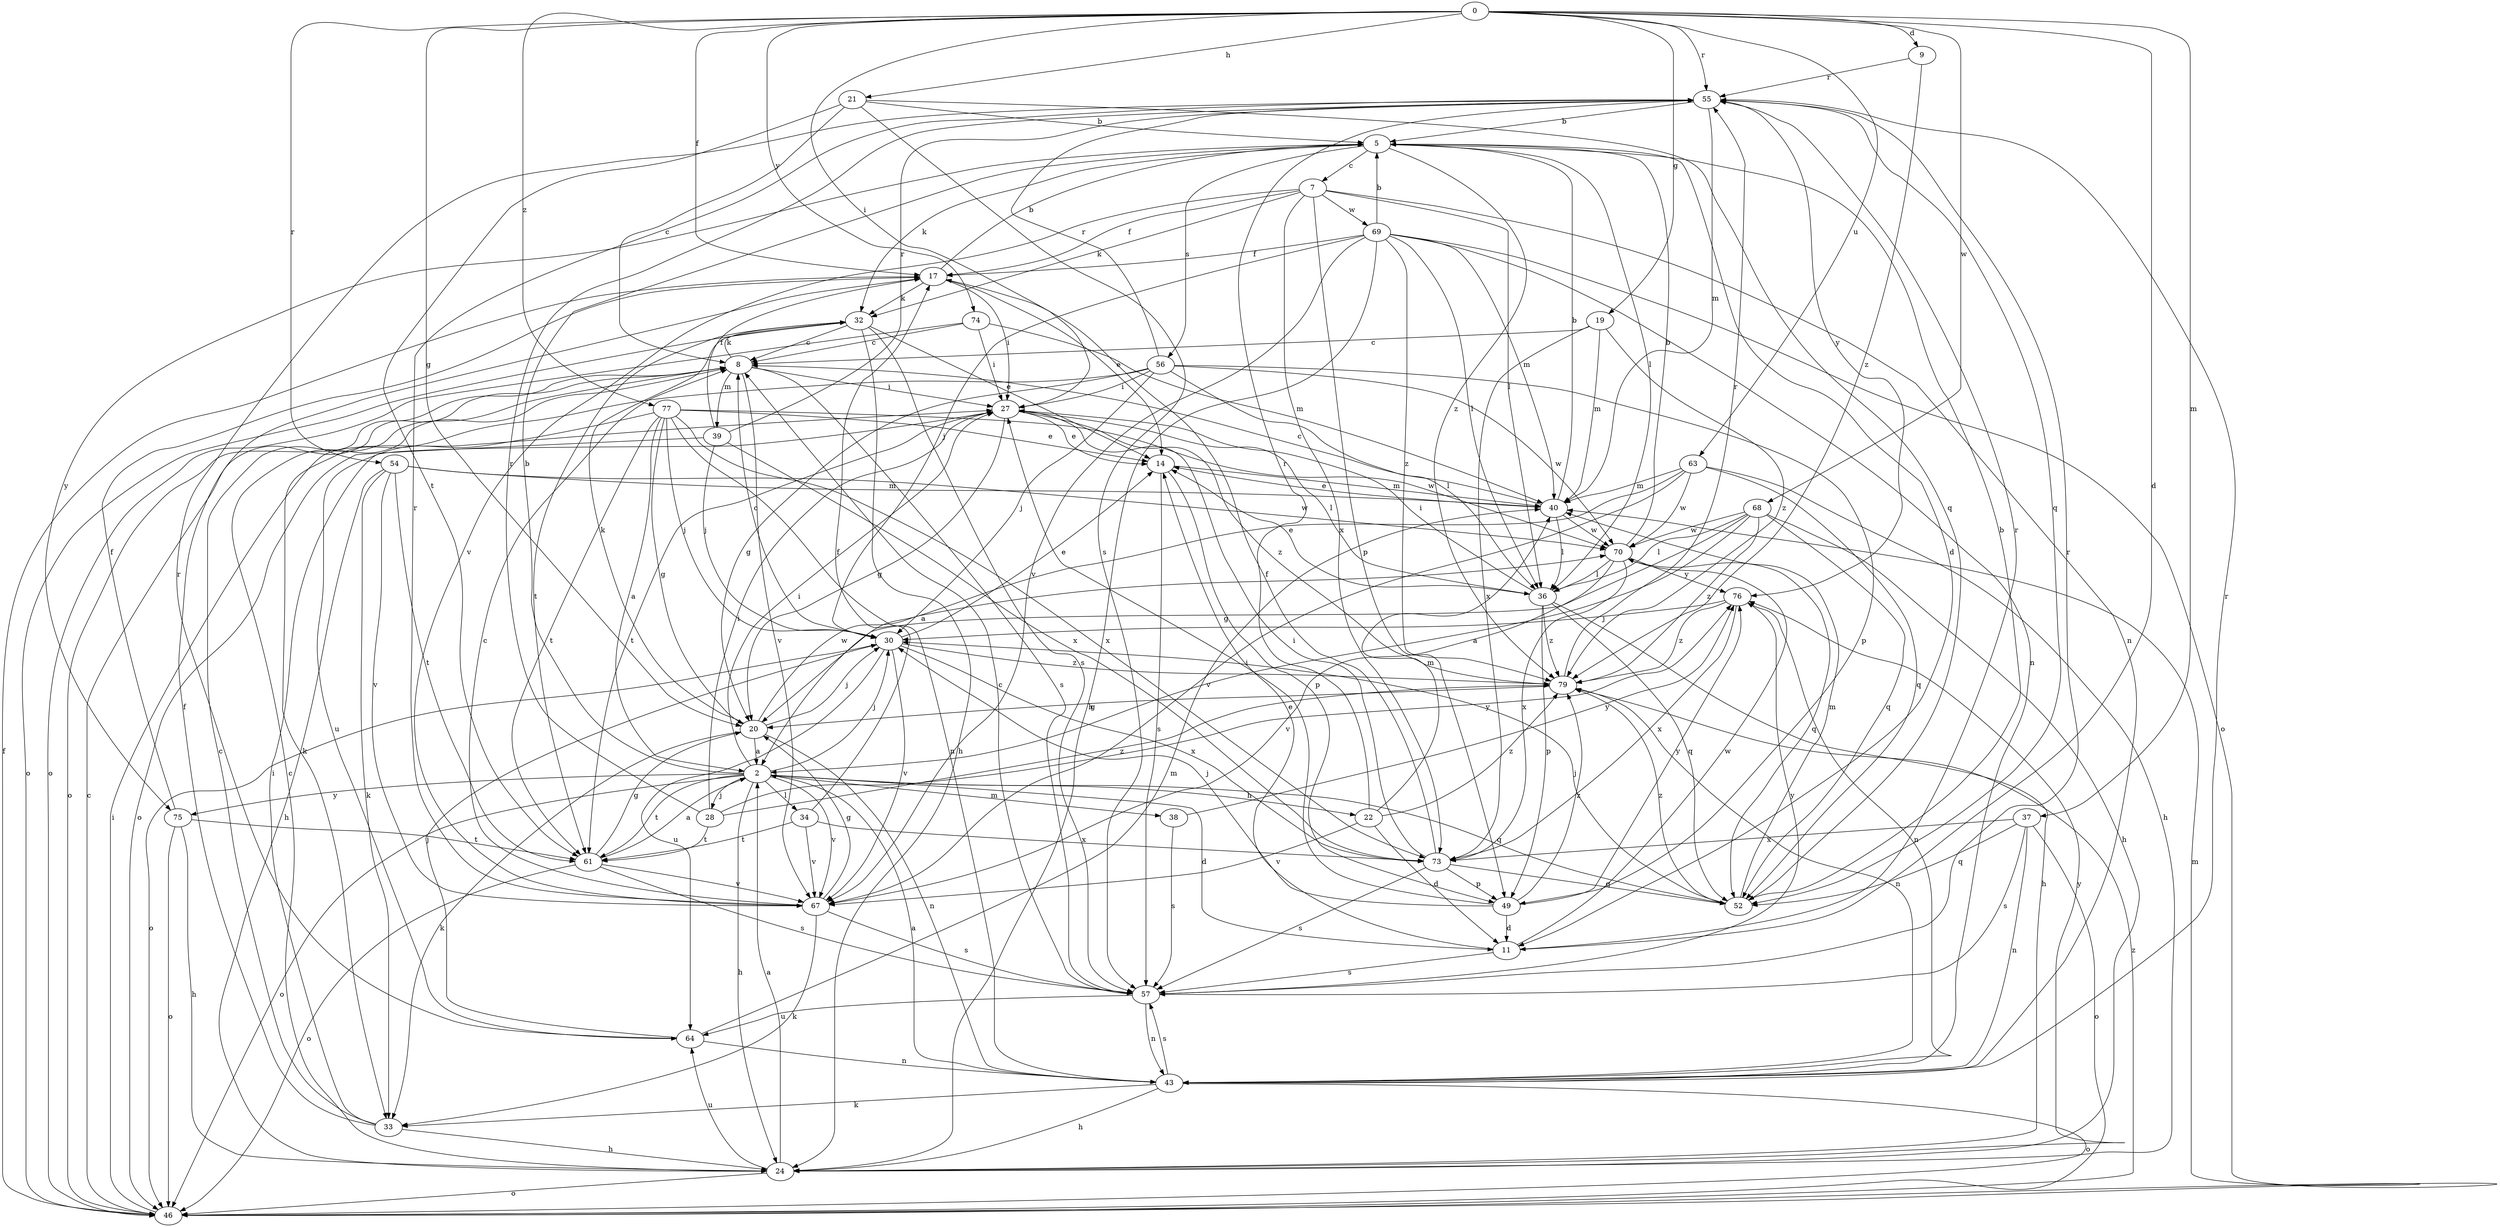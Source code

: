 strict digraph  {
0;
2;
5;
7;
8;
9;
11;
14;
17;
19;
20;
21;
22;
24;
27;
28;
30;
32;
33;
34;
36;
37;
38;
39;
40;
43;
46;
49;
52;
54;
55;
56;
57;
61;
63;
64;
67;
68;
69;
70;
73;
74;
75;
76;
77;
79;
0 -> 9  [label=d];
0 -> 11  [label=d];
0 -> 17  [label=f];
0 -> 19  [label=g];
0 -> 20  [label=g];
0 -> 21  [label=h];
0 -> 27  [label=i];
0 -> 37  [label=m];
0 -> 54  [label=r];
0 -> 55  [label=r];
0 -> 63  [label=u];
0 -> 68  [label=w];
0 -> 74  [label=y];
0 -> 77  [label=z];
2 -> 5  [label=b];
2 -> 11  [label=d];
2 -> 22  [label=h];
2 -> 24  [label=h];
2 -> 27  [label=i];
2 -> 28  [label=j];
2 -> 30  [label=j];
2 -> 34  [label=l];
2 -> 38  [label=m];
2 -> 46  [label=o];
2 -> 52  [label=q];
2 -> 61  [label=t];
2 -> 67  [label=v];
2 -> 75  [label=y];
5 -> 7  [label=c];
5 -> 11  [label=d];
5 -> 32  [label=k];
5 -> 36  [label=l];
5 -> 56  [label=s];
5 -> 75  [label=y];
5 -> 79  [label=z];
7 -> 17  [label=f];
7 -> 32  [label=k];
7 -> 36  [label=l];
7 -> 43  [label=n];
7 -> 49  [label=p];
7 -> 67  [label=v];
7 -> 69  [label=w];
7 -> 73  [label=x];
8 -> 27  [label=i];
8 -> 32  [label=k];
8 -> 39  [label=m];
8 -> 46  [label=o];
8 -> 57  [label=s];
8 -> 67  [label=v];
9 -> 55  [label=r];
9 -> 79  [label=z];
11 -> 14  [label=e];
11 -> 55  [label=r];
11 -> 57  [label=s];
11 -> 70  [label=w];
14 -> 40  [label=m];
14 -> 49  [label=p];
14 -> 57  [label=s];
17 -> 5  [label=b];
17 -> 14  [label=e];
17 -> 27  [label=i];
17 -> 32  [label=k];
19 -> 8  [label=c];
19 -> 40  [label=m];
19 -> 73  [label=x];
19 -> 79  [label=z];
20 -> 2  [label=a];
20 -> 30  [label=j];
20 -> 32  [label=k];
20 -> 33  [label=k];
20 -> 43  [label=n];
20 -> 70  [label=w];
21 -> 5  [label=b];
21 -> 8  [label=c];
21 -> 52  [label=q];
21 -> 57  [label=s];
21 -> 61  [label=t];
22 -> 11  [label=d];
22 -> 40  [label=m];
22 -> 55  [label=r];
22 -> 67  [label=v];
22 -> 79  [label=z];
24 -> 2  [label=a];
24 -> 8  [label=c];
24 -> 46  [label=o];
24 -> 64  [label=u];
24 -> 76  [label=y];
27 -> 14  [label=e];
27 -> 20  [label=g];
27 -> 36  [label=l];
27 -> 61  [label=t];
27 -> 79  [label=z];
28 -> 27  [label=i];
28 -> 55  [label=r];
28 -> 61  [label=t];
28 -> 76  [label=y];
28 -> 79  [label=z];
30 -> 8  [label=c];
30 -> 14  [label=e];
30 -> 46  [label=o];
30 -> 64  [label=u];
30 -> 67  [label=v];
30 -> 73  [label=x];
30 -> 79  [label=z];
32 -> 8  [label=c];
32 -> 14  [label=e];
32 -> 24  [label=h];
32 -> 46  [label=o];
32 -> 57  [label=s];
32 -> 61  [label=t];
33 -> 8  [label=c];
33 -> 17  [label=f];
33 -> 24  [label=h];
33 -> 27  [label=i];
34 -> 17  [label=f];
34 -> 61  [label=t];
34 -> 67  [label=v];
34 -> 73  [label=x];
36 -> 14  [label=e];
36 -> 24  [label=h];
36 -> 27  [label=i];
36 -> 49  [label=p];
36 -> 52  [label=q];
36 -> 79  [label=z];
37 -> 43  [label=n];
37 -> 46  [label=o];
37 -> 52  [label=q];
37 -> 57  [label=s];
37 -> 73  [label=x];
38 -> 57  [label=s];
38 -> 76  [label=y];
39 -> 17  [label=f];
39 -> 30  [label=j];
39 -> 46  [label=o];
39 -> 55  [label=r];
39 -> 73  [label=x];
40 -> 5  [label=b];
40 -> 8  [label=c];
40 -> 14  [label=e];
40 -> 36  [label=l];
40 -> 70  [label=w];
43 -> 2  [label=a];
43 -> 24  [label=h];
43 -> 33  [label=k];
43 -> 46  [label=o];
43 -> 55  [label=r];
43 -> 57  [label=s];
46 -> 8  [label=c];
46 -> 17  [label=f];
46 -> 27  [label=i];
46 -> 40  [label=m];
46 -> 79  [label=z];
49 -> 11  [label=d];
49 -> 27  [label=i];
49 -> 30  [label=j];
49 -> 76  [label=y];
49 -> 79  [label=z];
52 -> 5  [label=b];
52 -> 30  [label=j];
52 -> 40  [label=m];
52 -> 79  [label=z];
54 -> 24  [label=h];
54 -> 33  [label=k];
54 -> 40  [label=m];
54 -> 61  [label=t];
54 -> 67  [label=v];
54 -> 70  [label=w];
55 -> 5  [label=b];
55 -> 40  [label=m];
55 -> 52  [label=q];
55 -> 76  [label=y];
56 -> 20  [label=g];
56 -> 27  [label=i];
56 -> 30  [label=j];
56 -> 33  [label=k];
56 -> 36  [label=l];
56 -> 49  [label=p];
56 -> 55  [label=r];
56 -> 70  [label=w];
57 -> 8  [label=c];
57 -> 43  [label=n];
57 -> 55  [label=r];
57 -> 64  [label=u];
57 -> 76  [label=y];
61 -> 2  [label=a];
61 -> 20  [label=g];
61 -> 46  [label=o];
61 -> 57  [label=s];
61 -> 67  [label=v];
63 -> 2  [label=a];
63 -> 24  [label=h];
63 -> 40  [label=m];
63 -> 52  [label=q];
63 -> 67  [label=v];
63 -> 70  [label=w];
64 -> 30  [label=j];
64 -> 40  [label=m];
64 -> 43  [label=n];
64 -> 55  [label=r];
67 -> 8  [label=c];
67 -> 20  [label=g];
67 -> 33  [label=k];
67 -> 55  [label=r];
67 -> 57  [label=s];
68 -> 2  [label=a];
68 -> 20  [label=g];
68 -> 24  [label=h];
68 -> 36  [label=l];
68 -> 52  [label=q];
68 -> 70  [label=w];
68 -> 79  [label=z];
69 -> 5  [label=b];
69 -> 17  [label=f];
69 -> 24  [label=h];
69 -> 30  [label=j];
69 -> 36  [label=l];
69 -> 40  [label=m];
69 -> 43  [label=n];
69 -> 46  [label=o];
69 -> 67  [label=v];
69 -> 79  [label=z];
70 -> 5  [label=b];
70 -> 36  [label=l];
70 -> 52  [label=q];
70 -> 67  [label=v];
70 -> 73  [label=x];
70 -> 76  [label=y];
73 -> 17  [label=f];
73 -> 27  [label=i];
73 -> 49  [label=p];
73 -> 52  [label=q];
73 -> 57  [label=s];
74 -> 8  [label=c];
74 -> 27  [label=i];
74 -> 40  [label=m];
74 -> 46  [label=o];
75 -> 17  [label=f];
75 -> 24  [label=h];
75 -> 46  [label=o];
75 -> 61  [label=t];
76 -> 30  [label=j];
76 -> 43  [label=n];
76 -> 73  [label=x];
76 -> 79  [label=z];
77 -> 2  [label=a];
77 -> 14  [label=e];
77 -> 20  [label=g];
77 -> 30  [label=j];
77 -> 43  [label=n];
77 -> 61  [label=t];
77 -> 64  [label=u];
77 -> 70  [label=w];
77 -> 73  [label=x];
79 -> 20  [label=g];
79 -> 43  [label=n];
79 -> 55  [label=r];
}
